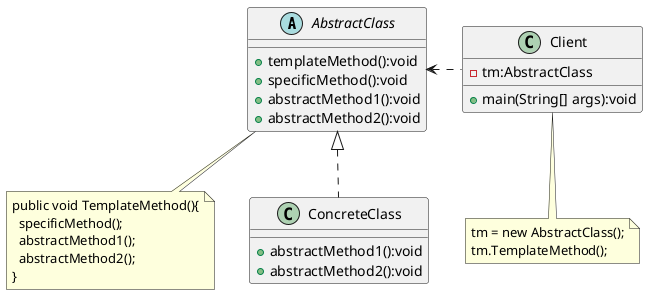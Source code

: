 @startuml

abstract class AbstractClass{
    +templateMethod():void
    +specificMethod():void
    +abstractMethod1():void
    +abstractMethod2():void
}

note "public void TemplateMethod(){\n  specificMethod();\n  abstractMethod1();\n  abstractMethod2();\n}" as n1

AbstractClass .. n1

class ConcreteClass{
    +abstractMethod1():void
    +abstractMethod2():void
}

class Client{
    -tm:AbstractClass
    +main(String[] args):void
}

note "tm = new AbstractClass();\ntm.TemplateMethod();" as n2
Client .. n2

AbstractClass<|..ConcreteClass
Client .left.>AbstractClass

@enduml
